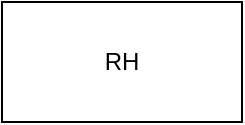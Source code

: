 <mxfile version="24.7.17">
  <diagram name="Page-1" id="sR9vDAPjYI0efpi9fWrZ">
    <mxGraphModel dx="794" dy="422" grid="1" gridSize="10" guides="1" tooltips="1" connect="1" arrows="1" fold="1" page="1" pageScale="1" pageWidth="850" pageHeight="1100" math="0" shadow="0">
      <root>
        <mxCell id="0" />
        <mxCell id="1" parent="0" />
        <mxCell id="drzvohh7pGaHmE2DIv6W-1" value="" style="rounded=0;whiteSpace=wrap;html=1;" vertex="1" parent="1">
          <mxGeometry x="350" y="190" width="120" height="60" as="geometry" />
        </mxCell>
        <mxCell id="drzvohh7pGaHmE2DIv6W-2" value="&lt;div&gt;RH&lt;/div&gt;" style="text;html=1;align=center;verticalAlign=middle;whiteSpace=wrap;rounded=0;" vertex="1" parent="1">
          <mxGeometry x="380" y="205" width="60" height="30" as="geometry" />
        </mxCell>
      </root>
    </mxGraphModel>
  </diagram>
</mxfile>
